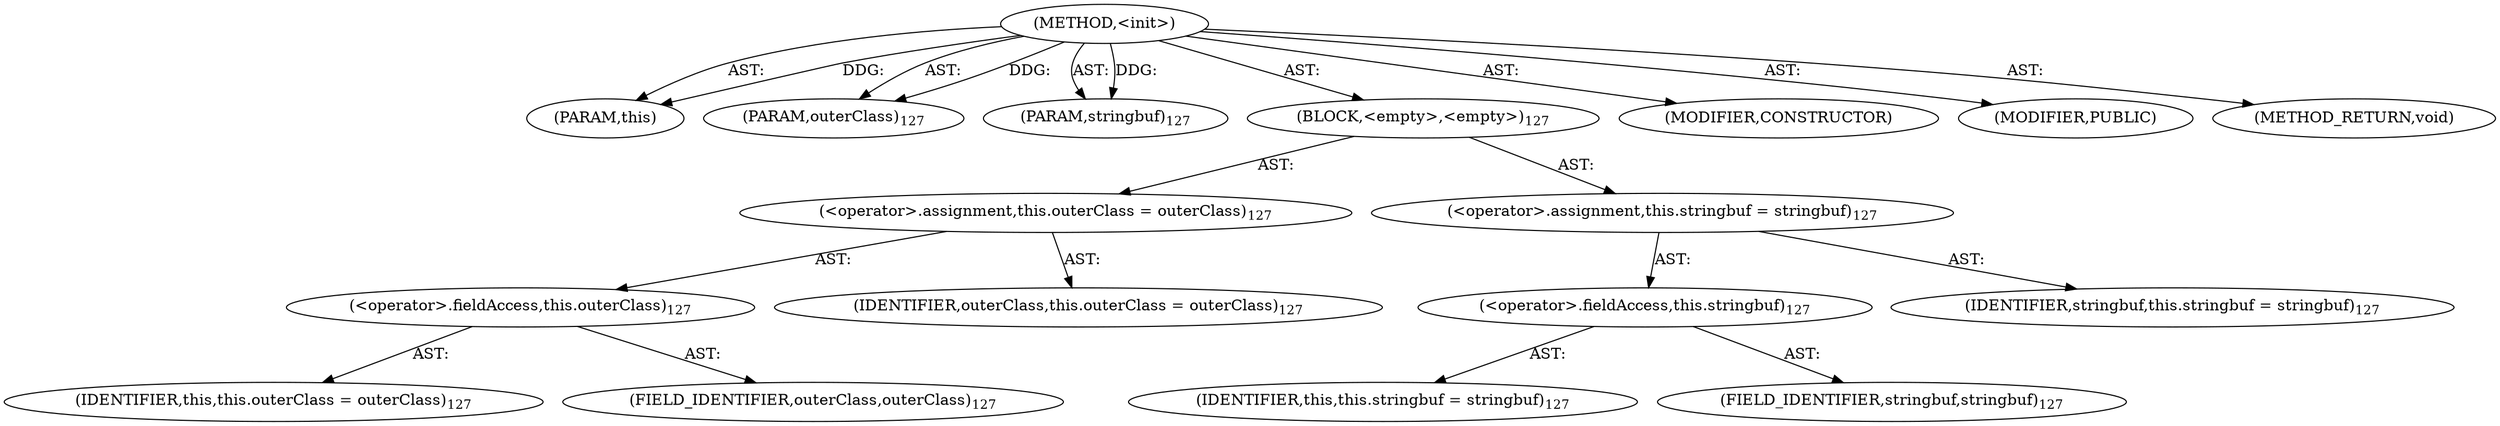 digraph "&lt;init&gt;" {  
"111669149704" [label = <(METHOD,&lt;init&gt;)> ]
"115964116998" [label = <(PARAM,this)> ]
"115964116999" [label = <(PARAM,outerClass)<SUB>127</SUB>> ]
"115964117000" [label = <(PARAM,stringbuf)<SUB>127</SUB>> ]
"25769803799" [label = <(BLOCK,&lt;empty&gt;,&lt;empty&gt;)<SUB>127</SUB>> ]
"30064771163" [label = <(&lt;operator&gt;.assignment,this.outerClass = outerClass)<SUB>127</SUB>> ]
"30064771164" [label = <(&lt;operator&gt;.fieldAccess,this.outerClass)<SUB>127</SUB>> ]
"68719476746" [label = <(IDENTIFIER,this,this.outerClass = outerClass)<SUB>127</SUB>> ]
"55834574868" [label = <(FIELD_IDENTIFIER,outerClass,outerClass)<SUB>127</SUB>> ]
"68719476747" [label = <(IDENTIFIER,outerClass,this.outerClass = outerClass)<SUB>127</SUB>> ]
"30064771165" [label = <(&lt;operator&gt;.assignment,this.stringbuf = stringbuf)<SUB>127</SUB>> ]
"30064771166" [label = <(&lt;operator&gt;.fieldAccess,this.stringbuf)<SUB>127</SUB>> ]
"68719476748" [label = <(IDENTIFIER,this,this.stringbuf = stringbuf)<SUB>127</SUB>> ]
"55834574869" [label = <(FIELD_IDENTIFIER,stringbuf,stringbuf)<SUB>127</SUB>> ]
"68719476749" [label = <(IDENTIFIER,stringbuf,this.stringbuf = stringbuf)<SUB>127</SUB>> ]
"133143986194" [label = <(MODIFIER,CONSTRUCTOR)> ]
"133143986195" [label = <(MODIFIER,PUBLIC)> ]
"128849018888" [label = <(METHOD_RETURN,void)> ]
  "111669149704" -> "115964116998"  [ label = "AST: "] 
  "111669149704" -> "115964116999"  [ label = "AST: "] 
  "111669149704" -> "115964117000"  [ label = "AST: "] 
  "111669149704" -> "25769803799"  [ label = "AST: "] 
  "111669149704" -> "133143986194"  [ label = "AST: "] 
  "111669149704" -> "133143986195"  [ label = "AST: "] 
  "111669149704" -> "128849018888"  [ label = "AST: "] 
  "25769803799" -> "30064771163"  [ label = "AST: "] 
  "25769803799" -> "30064771165"  [ label = "AST: "] 
  "30064771163" -> "30064771164"  [ label = "AST: "] 
  "30064771163" -> "68719476747"  [ label = "AST: "] 
  "30064771164" -> "68719476746"  [ label = "AST: "] 
  "30064771164" -> "55834574868"  [ label = "AST: "] 
  "30064771165" -> "30064771166"  [ label = "AST: "] 
  "30064771165" -> "68719476749"  [ label = "AST: "] 
  "30064771166" -> "68719476748"  [ label = "AST: "] 
  "30064771166" -> "55834574869"  [ label = "AST: "] 
  "111669149704" -> "115964116998"  [ label = "DDG: "] 
  "111669149704" -> "115964116999"  [ label = "DDG: "] 
  "111669149704" -> "115964117000"  [ label = "DDG: "] 
}
